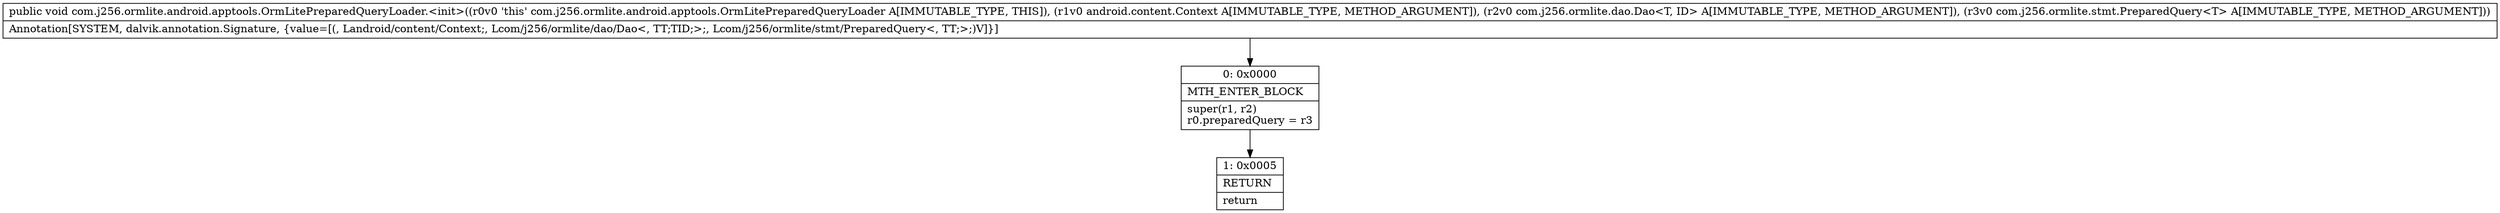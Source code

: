 digraph "CFG forcom.j256.ormlite.android.apptools.OrmLitePreparedQueryLoader.\<init\>(Landroid\/content\/Context;Lcom\/j256\/ormlite\/dao\/Dao;Lcom\/j256\/ormlite\/stmt\/PreparedQuery;)V" {
Node_0 [shape=record,label="{0\:\ 0x0000|MTH_ENTER_BLOCK\l|super(r1, r2)\lr0.preparedQuery = r3\l}"];
Node_1 [shape=record,label="{1\:\ 0x0005|RETURN\l|return\l}"];
MethodNode[shape=record,label="{public void com.j256.ormlite.android.apptools.OrmLitePreparedQueryLoader.\<init\>((r0v0 'this' com.j256.ormlite.android.apptools.OrmLitePreparedQueryLoader A[IMMUTABLE_TYPE, THIS]), (r1v0 android.content.Context A[IMMUTABLE_TYPE, METHOD_ARGUMENT]), (r2v0 com.j256.ormlite.dao.Dao\<T, ID\> A[IMMUTABLE_TYPE, METHOD_ARGUMENT]), (r3v0 com.j256.ormlite.stmt.PreparedQuery\<T\> A[IMMUTABLE_TYPE, METHOD_ARGUMENT]))  | Annotation[SYSTEM, dalvik.annotation.Signature, \{value=[(, Landroid\/content\/Context;, Lcom\/j256\/ormlite\/dao\/Dao\<, TT;TID;\>;, Lcom\/j256\/ormlite\/stmt\/PreparedQuery\<, TT;\>;)V]\}]\l}"];
MethodNode -> Node_0;
Node_0 -> Node_1;
}

